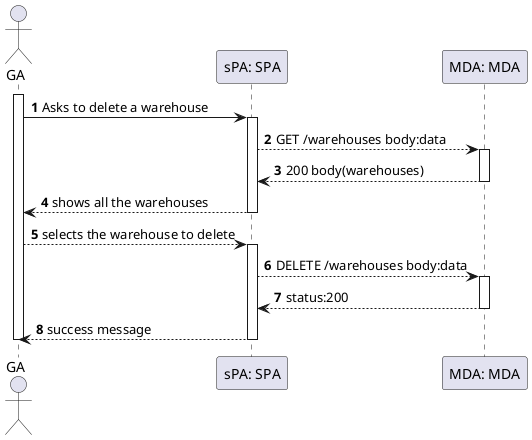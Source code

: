 @startuml
'https://plantuml.com/sequence-diagram

autonumber
actor GA
participant "sPA: SPA" as sPA
participant "MDA: MDA" as MDA 


activate GA
GA ->sPA : Asks to delete a warehouse
activate sPA

sPA --> MDA : GET /warehouses body:data
activate MDA

MDA --> sPA :  200 body(warehouses)

deactivate MDA

sPA --> GA : shows all the warehouses

deactivate sPA

GA --> sPA : selects the warehouse to delete

activate sPA

sPA --> MDA : DELETE /warehouses body:data

activate MDA

MDA --> sPA :  status:200

deactivate MDA

sPA --> GA : success message

deactivate sPA

deactivate GA



@enduml